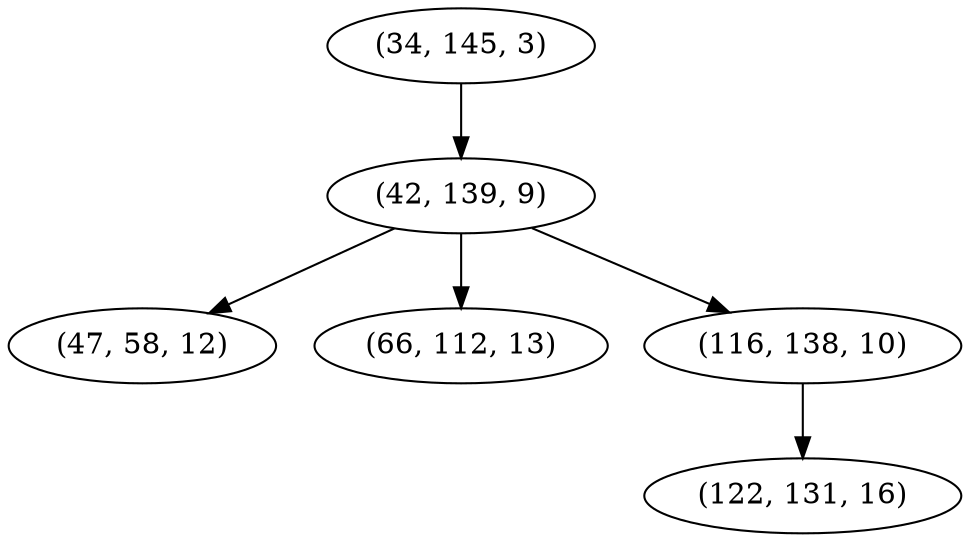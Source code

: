 digraph tree {
    "(34, 145, 3)";
    "(42, 139, 9)";
    "(47, 58, 12)";
    "(66, 112, 13)";
    "(116, 138, 10)";
    "(122, 131, 16)";
    "(34, 145, 3)" -> "(42, 139, 9)";
    "(42, 139, 9)" -> "(47, 58, 12)";
    "(42, 139, 9)" -> "(66, 112, 13)";
    "(42, 139, 9)" -> "(116, 138, 10)";
    "(116, 138, 10)" -> "(122, 131, 16)";
}
